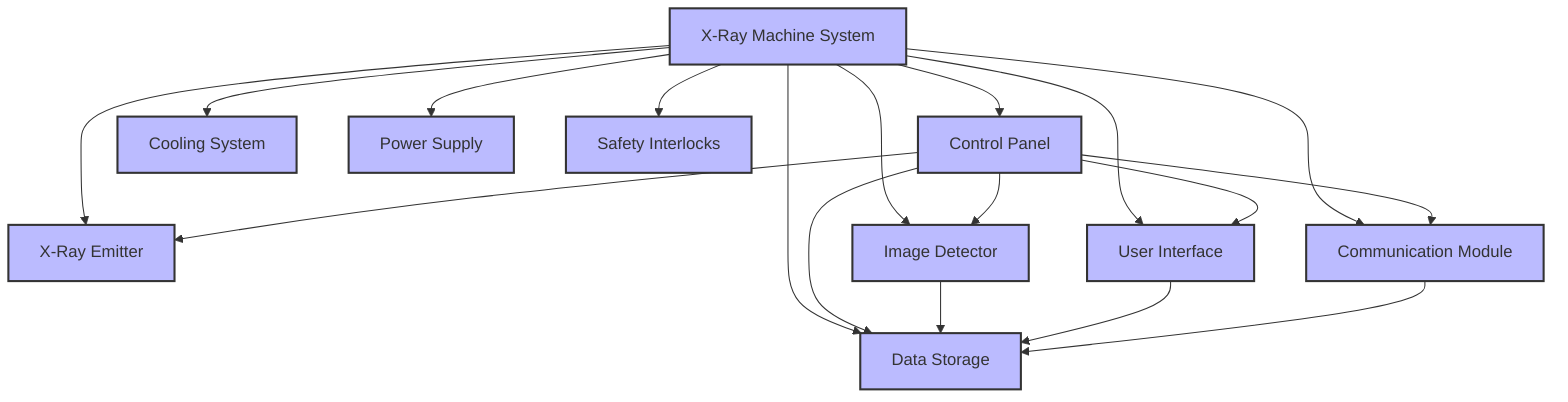 graph TD
    A[X-Ray Machine System] --> B[X-Ray Emitter]
    A --> C[Control Panel]
    A --> D[Image Detector]
    A --> E[Cooling System]
    A --> F[Power Supply]
    A --> G[Safety Interlocks]
    A --> H[User Interface]
    A --> I[Data Storage]
    A --> J[Communication Module]

    %% Interactions
    C --> B
    C --> D
    C --> H
    C --> I
    C --> J
    D --> I
    H --> I
    J --> I

    %% Descriptions
    classDef description fill:#f9f,stroke:#333,stroke-width:2px;
    class A description;
    class B description;
    class C description;
    class D description;
    class E description;
    class F description;
    class G description;
    class H description;
    class I description;
    class J description;

    %% Requirement IDs
    classDef reqID fill:#bbf,stroke:#333,stroke-width:2px;
    class A reqID;
    class B reqID;
    class C reqID;
    class D reqID;
    class E reqID;
    class F reqID;
    class G reqID;
    class H reqID;
    class I reqID;
    class J reqID;